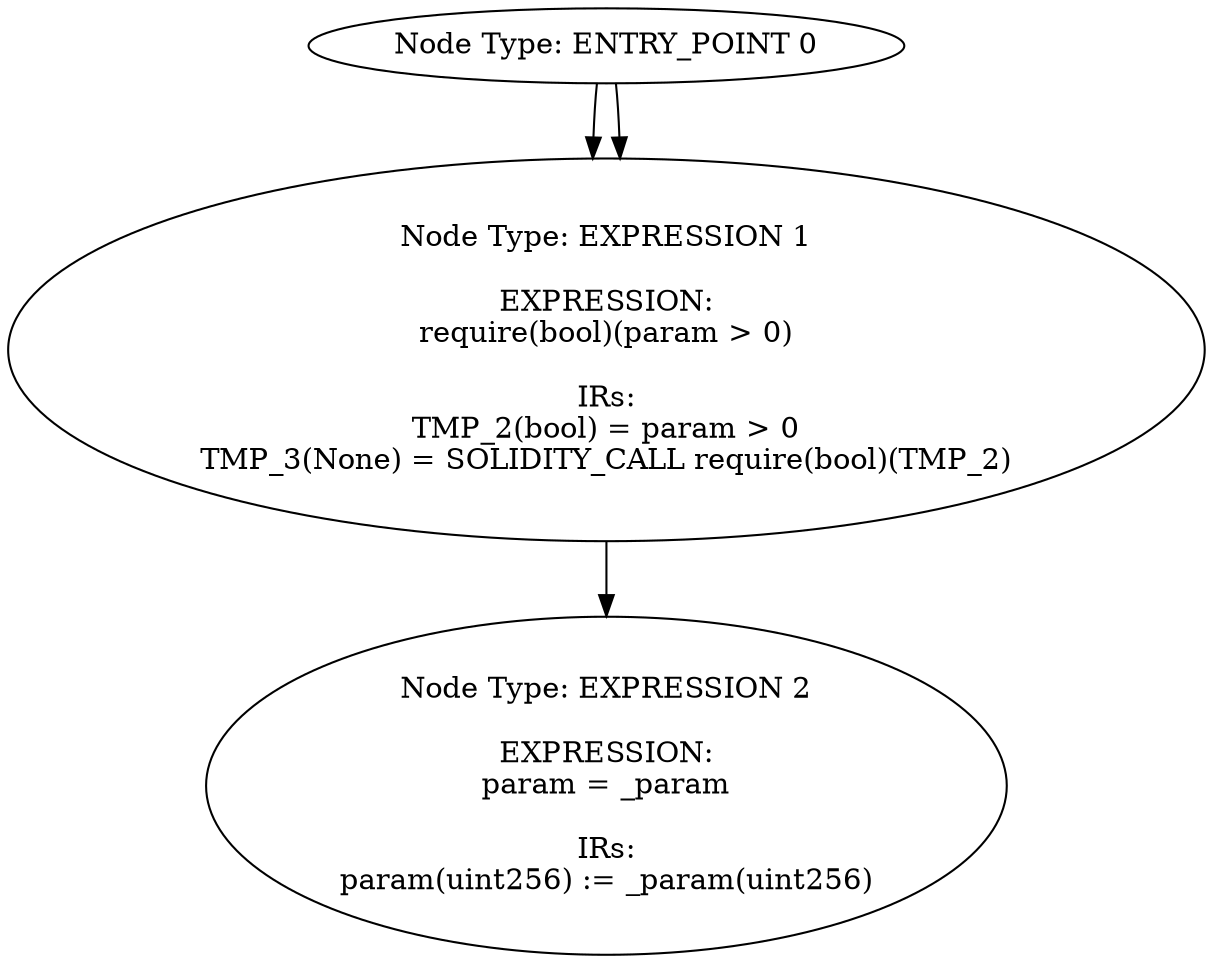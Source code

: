 digraph CFG {
0[label="Node Type: ENTRY_POINT 0
"];
0->1;
1[label="Node Type: EXPRESSION 1

EXPRESSION:
require(bool)(_param > 0)

IRs:
TMP_0(bool) = _param > 0
TMP_1(None) = SOLIDITY_CALL require(bool)(TMP_0)"];
1->2;
2[label="Node Type: EXPRESSION 2

EXPRESSION:
param = _param

IRs:
param(uint256) := _param(uint256)"];
0[label="Node Type: ENTRY_POINT 0
"];
0->1;
1[label="Node Type: EXPRESSION 1

EXPRESSION:
require(bool)(param > 0)

IRs:
TMP_2(bool) = param > 0
TMP_3(None) = SOLIDITY_CALL require(bool)(TMP_2)"];
}
